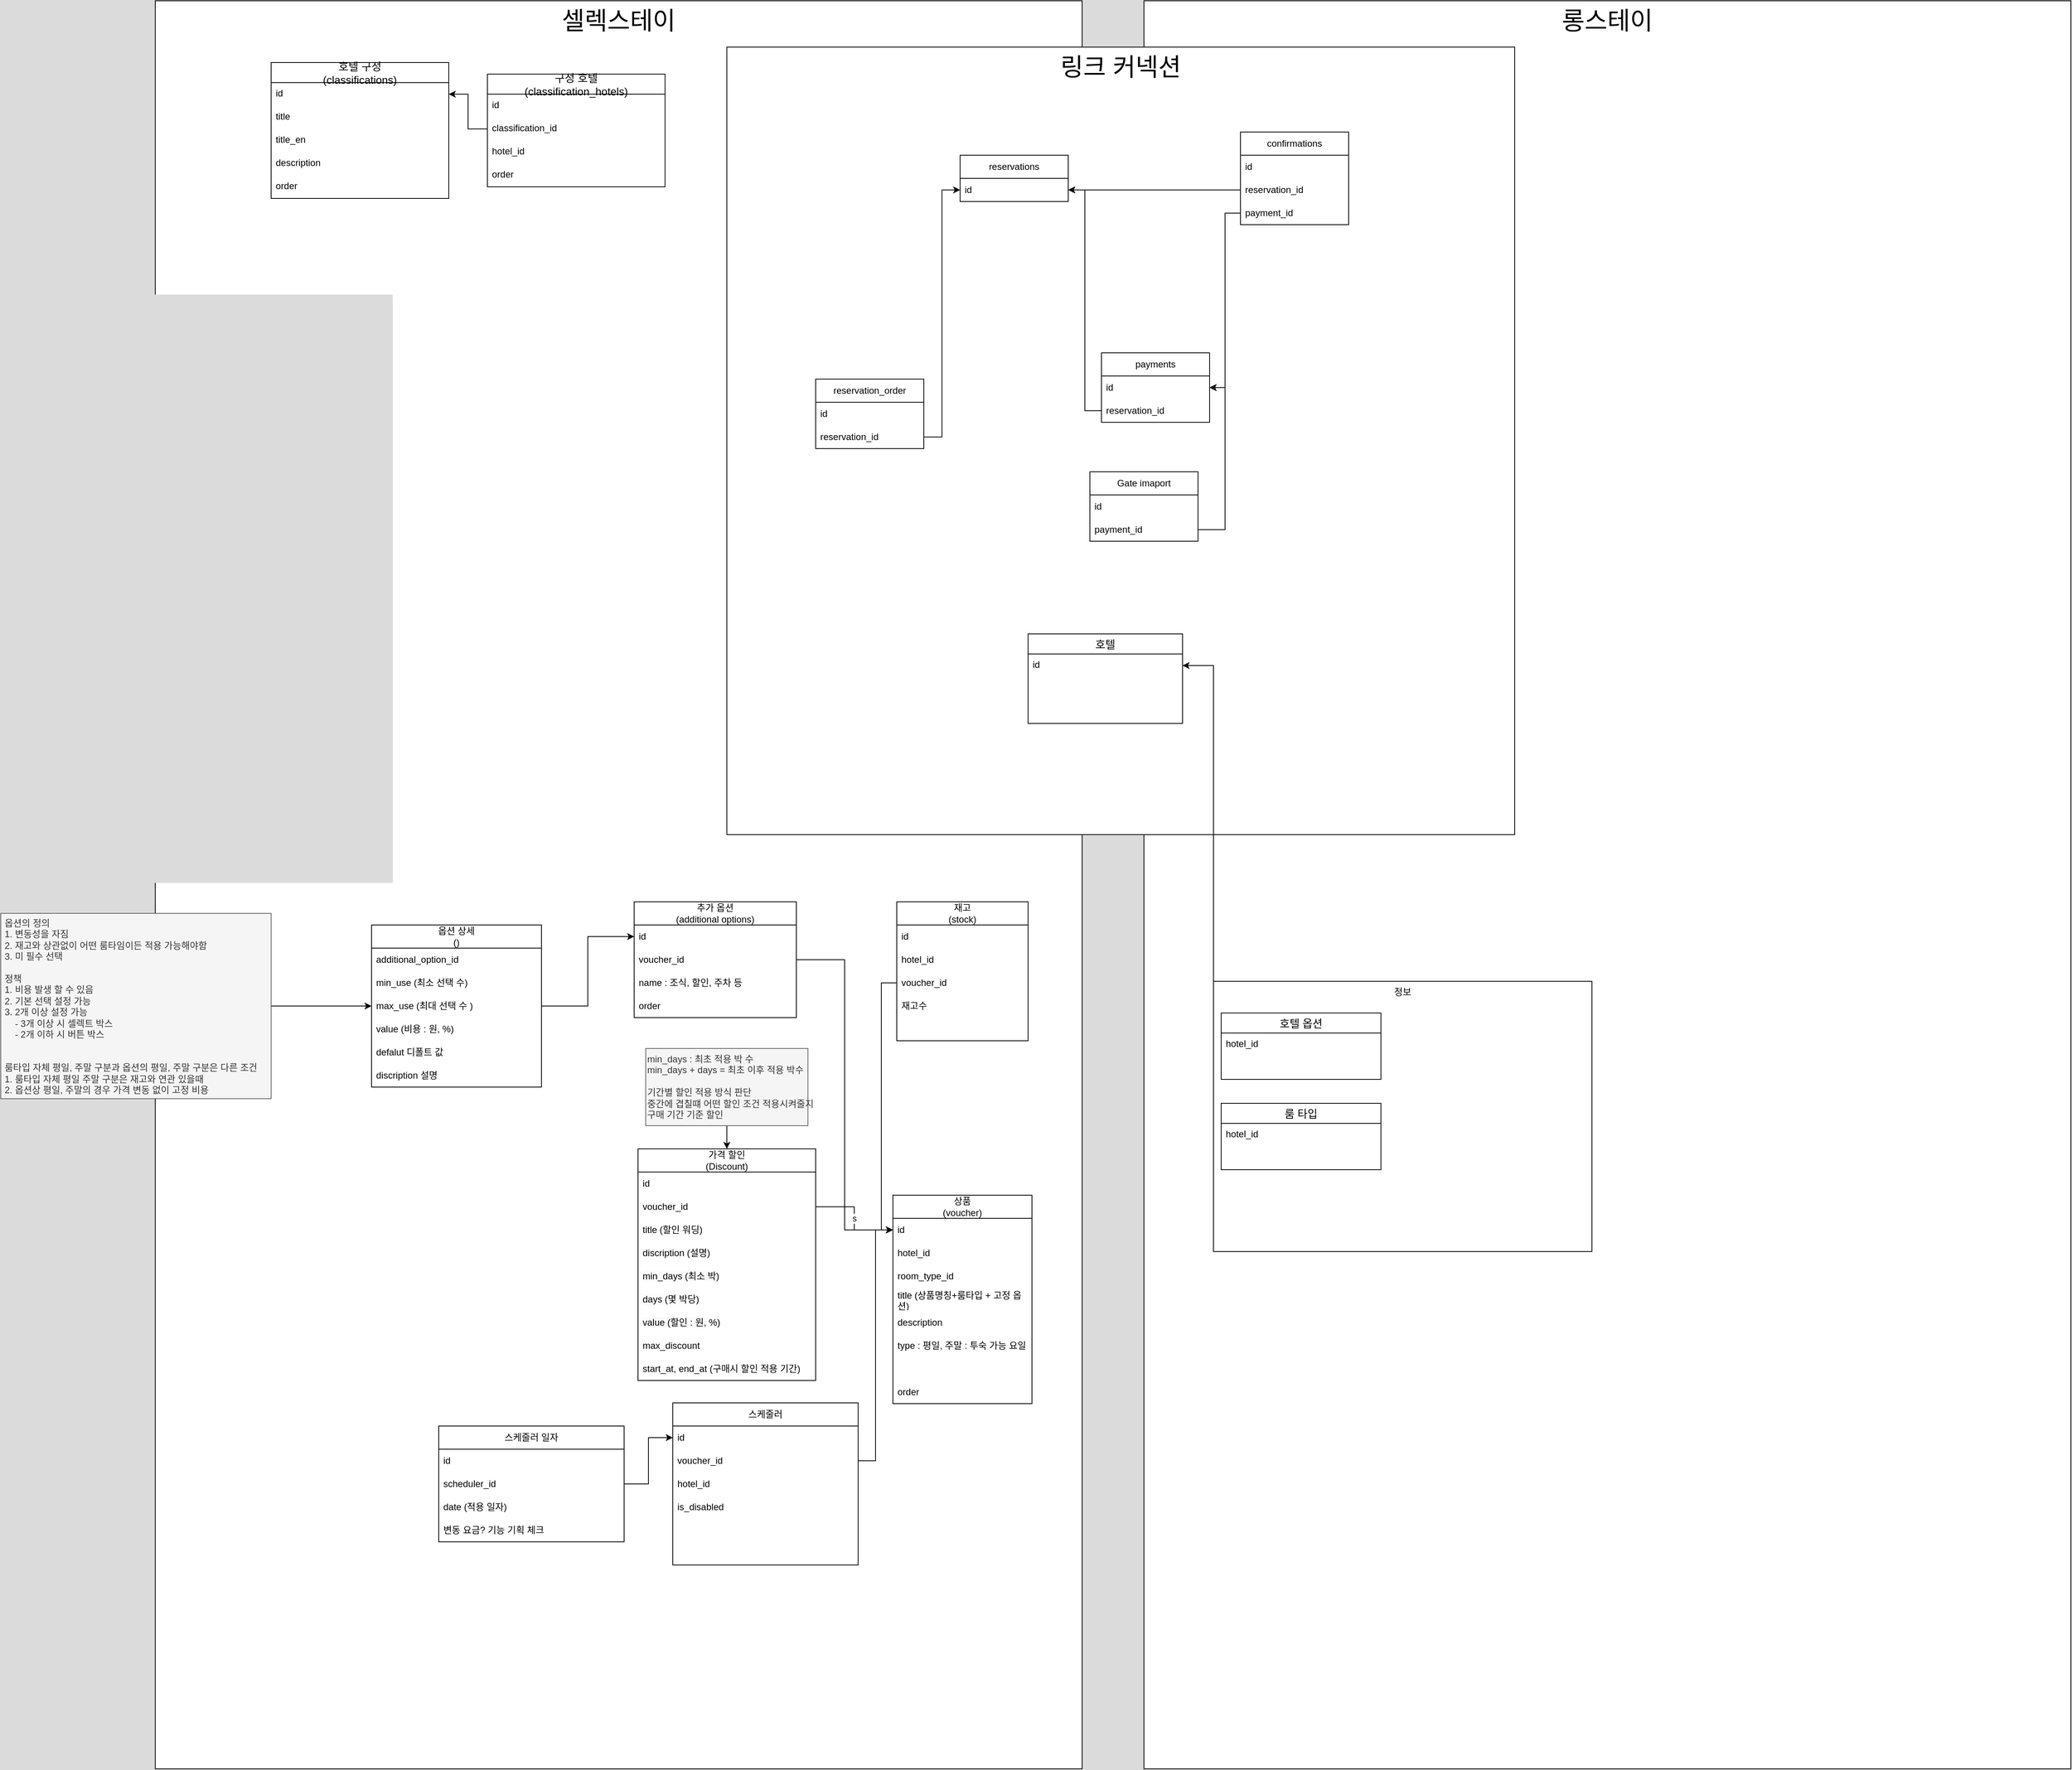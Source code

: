 <mxfile version="21.6.8" type="github">
  <diagram name="페이지-1" id="y-S1PTLIUPCFTGaCikYn">
    <mxGraphModel dx="3464" dy="3916" grid="1" gridSize="10" guides="1" tooltips="1" connect="1" arrows="1" fold="1" page="1" pageScale="1" pageWidth="827" pageHeight="1169" background="#DBDBDB" math="0" shadow="0">
      <root>
        <mxCell id="0" />
        <mxCell id="1" parent="0" />
        <mxCell id="_AvtWLBcrE-bu84miZi--67" value="&lt;font style=&quot;font-size: 32px;&quot;&gt;롱스테이&lt;/font&gt;" style="rounded=0;whiteSpace=wrap;html=1;verticalAlign=top;align=center;movable=0;resizable=0;rotatable=0;deletable=0;editable=0;locked=1;connectable=0;" vertex="1" parent="1">
          <mxGeometry x="380" y="-1200" width="1200" height="2290" as="geometry" />
        </mxCell>
        <mxCell id="qrLeTjBu-Ae9pymuF5rT-1" value="셀렉스테이" style="rounded=0;whiteSpace=wrap;html=1;verticalAlign=top;fontSize=32;movable=0;resizable=0;rotatable=0;deletable=0;editable=0;locked=1;connectable=0;" parent="1" vertex="1">
          <mxGeometry x="-900" y="-1200" width="1200" height="2290" as="geometry" />
        </mxCell>
        <mxCell id="_AvtWLBcrE-bu84miZi--96" value="링크 커넥션" style="rounded=0;whiteSpace=wrap;html=1;align=center;verticalAlign=top;fontSize=32;movable=0;resizable=0;rotatable=0;deletable=0;editable=0;locked=1;connectable=0;" vertex="1" parent="1">
          <mxGeometry x="-160" y="-1140" width="1020" height="1020" as="geometry" />
        </mxCell>
        <mxCell id="qrLeTjBu-Ae9pymuF5rT-2" value="호텔" style="swimlane;fontStyle=0;childLayout=stackLayout;horizontal=1;startSize=26;horizontalStack=0;resizeParent=1;resizeParentMax=0;resizeLast=0;collapsible=1;marginBottom=0;align=center;fontSize=14;flipH=1;rounded=0;swimlaneFillColor=default;" parent="1" vertex="1">
          <mxGeometry x="230" y="-380" width="200" height="116" as="geometry" />
        </mxCell>
        <mxCell id="qrLeTjBu-Ae9pymuF5rT-3" value="id" style="text;strokeColor=none;fillColor=none;spacingLeft=4;spacingRight=4;overflow=hidden;rotatable=0;points=[[0,0.5],[1,0.5]];portConstraint=eastwest;fontSize=12;" parent="qrLeTjBu-Ae9pymuF5rT-2" vertex="1">
          <mxGeometry y="26" width="200" height="30" as="geometry" />
        </mxCell>
        <mxCell id="qrLeTjBu-Ae9pymuF5rT-4" style="text;strokeColor=none;fillColor=none;spacingLeft=4;spacingRight=4;overflow=hidden;rotatable=0;points=[[0,0.5],[1,0.5]];portConstraint=eastwest;fontSize=12;" parent="qrLeTjBu-Ae9pymuF5rT-2" vertex="1">
          <mxGeometry y="56" width="200" height="30" as="geometry" />
        </mxCell>
        <mxCell id="qrLeTjBu-Ae9pymuF5rT-5" style="text;strokeColor=none;fillColor=none;spacingLeft=4;spacingRight=4;overflow=hidden;rotatable=0;points=[[0,0.5],[1,0.5]];portConstraint=eastwest;fontSize=12;" parent="qrLeTjBu-Ae9pymuF5rT-2" vertex="1">
          <mxGeometry y="86" width="200" height="30" as="geometry" />
        </mxCell>
        <mxCell id="qrLeTjBu-Ae9pymuF5rT-15" value="호텔 구성&#xa;(classifications)" style="swimlane;fontStyle=0;childLayout=stackLayout;horizontal=1;startSize=26;horizontalStack=0;resizeParent=1;resizeParentMax=0;resizeLast=0;collapsible=1;marginBottom=0;align=center;fontSize=14;" parent="1" vertex="1">
          <mxGeometry x="-750" y="-1120" width="230" height="176" as="geometry">
            <mxRectangle x="-110" y="350" width="200" height="30" as="alternateBounds" />
          </mxGeometry>
        </mxCell>
        <mxCell id="qrLeTjBu-Ae9pymuF5rT-16" value="id" style="text;strokeColor=none;fillColor=none;spacingLeft=4;spacingRight=4;overflow=hidden;rotatable=0;points=[[0,0.5],[1,0.5]];portConstraint=eastwest;fontSize=12;" parent="qrLeTjBu-Ae9pymuF5rT-15" vertex="1">
          <mxGeometry y="26" width="230" height="30" as="geometry" />
        </mxCell>
        <mxCell id="qrLeTjBu-Ae9pymuF5rT-17" value="title" style="text;strokeColor=none;fillColor=none;spacingLeft=4;spacingRight=4;overflow=hidden;rotatable=0;points=[[0,0.5],[1,0.5]];portConstraint=eastwest;fontSize=12;" parent="qrLeTjBu-Ae9pymuF5rT-15" vertex="1">
          <mxGeometry y="56" width="230" height="30" as="geometry" />
        </mxCell>
        <mxCell id="qrLeTjBu-Ae9pymuF5rT-18" value="title_en" style="text;strokeColor=none;fillColor=none;spacingLeft=4;spacingRight=4;overflow=hidden;rotatable=0;points=[[0,0.5],[1,0.5]];portConstraint=eastwest;fontSize=12;" parent="qrLeTjBu-Ae9pymuF5rT-15" vertex="1">
          <mxGeometry y="86" width="230" height="30" as="geometry" />
        </mxCell>
        <mxCell id="qrLeTjBu-Ae9pymuF5rT-19" value="description" style="text;strokeColor=none;fillColor=none;spacingLeft=4;spacingRight=4;overflow=hidden;rotatable=0;points=[[0,0.5],[1,0.5]];portConstraint=eastwest;fontSize=12;" parent="qrLeTjBu-Ae9pymuF5rT-15" vertex="1">
          <mxGeometry y="116" width="230" height="30" as="geometry" />
        </mxCell>
        <mxCell id="qrLeTjBu-Ae9pymuF5rT-20" value="order" style="text;strokeColor=none;fillColor=none;spacingLeft=4;spacingRight=4;overflow=hidden;rotatable=0;points=[[0,0.5],[1,0.5]];portConstraint=eastwest;fontSize=12;" parent="qrLeTjBu-Ae9pymuF5rT-15" vertex="1">
          <mxGeometry y="146" width="230" height="30" as="geometry" />
        </mxCell>
        <mxCell id="qrLeTjBu-Ae9pymuF5rT-21" value="구성 호텔&#xa;(classification_hotels)" style="swimlane;fontStyle=0;childLayout=stackLayout;horizontal=1;startSize=26;horizontalStack=0;resizeParent=1;resizeParentMax=0;resizeLast=0;collapsible=1;marginBottom=0;align=center;fontSize=14;" parent="1" vertex="1">
          <mxGeometry x="-470" y="-1105" width="230" height="146" as="geometry">
            <mxRectangle x="-110" y="350" width="200" height="30" as="alternateBounds" />
          </mxGeometry>
        </mxCell>
        <mxCell id="qrLeTjBu-Ae9pymuF5rT-22" value="id" style="text;strokeColor=none;fillColor=none;spacingLeft=4;spacingRight=4;overflow=hidden;rotatable=0;points=[[0,0.5],[1,0.5]];portConstraint=eastwest;fontSize=12;" parent="qrLeTjBu-Ae9pymuF5rT-21" vertex="1">
          <mxGeometry y="26" width="230" height="30" as="geometry" />
        </mxCell>
        <mxCell id="qrLeTjBu-Ae9pymuF5rT-23" value="classification_id" style="text;strokeColor=none;fillColor=none;spacingLeft=4;spacingRight=4;overflow=hidden;rotatable=0;points=[[0,0.5],[1,0.5]];portConstraint=eastwest;fontSize=12;" parent="qrLeTjBu-Ae9pymuF5rT-21" vertex="1">
          <mxGeometry y="56" width="230" height="30" as="geometry" />
        </mxCell>
        <mxCell id="qrLeTjBu-Ae9pymuF5rT-24" value="hotel_id" style="text;strokeColor=none;fillColor=none;spacingLeft=4;spacingRight=4;overflow=hidden;rotatable=0;points=[[0,0.5],[1,0.5]];portConstraint=eastwest;fontSize=12;" parent="qrLeTjBu-Ae9pymuF5rT-21" vertex="1">
          <mxGeometry y="86" width="230" height="30" as="geometry" />
        </mxCell>
        <mxCell id="qrLeTjBu-Ae9pymuF5rT-25" value="order" style="text;strokeColor=none;fillColor=none;spacingLeft=4;spacingRight=4;overflow=hidden;rotatable=0;points=[[0,0.5],[1,0.5]];portConstraint=eastwest;fontSize=12;" parent="qrLeTjBu-Ae9pymuF5rT-21" vertex="1">
          <mxGeometry y="116" width="230" height="30" as="geometry" />
        </mxCell>
        <mxCell id="qrLeTjBu-Ae9pymuF5rT-26" style="edgeStyle=orthogonalEdgeStyle;rounded=0;orthogonalLoop=1;jettySize=auto;html=1;entryX=1;entryY=0.5;entryDx=0;entryDy=0;exitX=0;exitY=0.5;exitDx=0;exitDy=0;" parent="1" source="qrLeTjBu-Ae9pymuF5rT-23" target="qrLeTjBu-Ae9pymuF5rT-16" edge="1">
          <mxGeometry relative="1" as="geometry" />
        </mxCell>
        <mxCell id="qrLeTjBu-Ae9pymuF5rT-28" value="" style="edgeStyle=orthogonalEdgeStyle;rounded=0;orthogonalLoop=1;jettySize=auto;html=1;exitX=0;exitY=0;exitDx=0;exitDy=0;" parent="1" source="qrLeTjBu-Ae9pymuF5rT-8" target="qrLeTjBu-Ae9pymuF5rT-3" edge="1">
          <mxGeometry relative="1" as="geometry" />
        </mxCell>
        <mxCell id="qrLeTjBu-Ae9pymuF5rT-29" value="추가 옵션&lt;br&gt;(additional options)" style="swimlane;fontStyle=0;childLayout=stackLayout;horizontal=1;startSize=30;horizontalStack=0;resizeParent=1;resizeParentMax=0;resizeLast=0;collapsible=1;marginBottom=0;whiteSpace=wrap;html=1;" parent="1" vertex="1">
          <mxGeometry x="-280" y="-33" width="210" height="150" as="geometry" />
        </mxCell>
        <mxCell id="qrLeTjBu-Ae9pymuF5rT-30" value="id" style="text;strokeColor=none;fillColor=none;align=left;verticalAlign=middle;spacingLeft=4;spacingRight=4;overflow=hidden;points=[[0,0.5],[1,0.5]];portConstraint=eastwest;rotatable=0;whiteSpace=wrap;html=1;" parent="qrLeTjBu-Ae9pymuF5rT-29" vertex="1">
          <mxGeometry y="30" width="210" height="30" as="geometry" />
        </mxCell>
        <mxCell id="qrLeTjBu-Ae9pymuF5rT-31" value="voucher_id" style="text;strokeColor=none;fillColor=none;align=left;verticalAlign=middle;spacingLeft=4;spacingRight=4;overflow=hidden;points=[[0,0.5],[1,0.5]];portConstraint=eastwest;rotatable=0;whiteSpace=wrap;html=1;" parent="qrLeTjBu-Ae9pymuF5rT-29" vertex="1">
          <mxGeometry y="60" width="210" height="30" as="geometry" />
        </mxCell>
        <mxCell id="qrLeTjBu-Ae9pymuF5rT-32" value="name : 조식, 할인, 주차 등" style="text;strokeColor=none;fillColor=none;align=left;verticalAlign=middle;spacingLeft=4;spacingRight=4;overflow=hidden;points=[[0,0.5],[1,0.5]];portConstraint=eastwest;rotatable=0;whiteSpace=wrap;html=1;" parent="qrLeTjBu-Ae9pymuF5rT-29" vertex="1">
          <mxGeometry y="90" width="210" height="30" as="geometry" />
        </mxCell>
        <mxCell id="qrLeTjBu-Ae9pymuF5rT-56" value="order" style="text;strokeColor=none;fillColor=none;align=left;verticalAlign=middle;spacingLeft=4;spacingRight=4;overflow=hidden;points=[[0,0.5],[1,0.5]];portConstraint=eastwest;rotatable=0;whiteSpace=wrap;html=1;" parent="qrLeTjBu-Ae9pymuF5rT-29" vertex="1">
          <mxGeometry y="120" width="210" height="30" as="geometry" />
        </mxCell>
        <mxCell id="qrLeTjBu-Ae9pymuF5rT-33" value="상품&lt;br&gt;(voucher)" style="swimlane;fontStyle=0;childLayout=stackLayout;horizontal=1;startSize=30;horizontalStack=0;resizeParent=1;resizeParentMax=0;resizeLast=0;collapsible=1;marginBottom=0;whiteSpace=wrap;html=1;" parent="1" vertex="1">
          <mxGeometry x="55" y="347" width="180" height="270" as="geometry" />
        </mxCell>
        <mxCell id="qrLeTjBu-Ae9pymuF5rT-34" value="id" style="text;strokeColor=none;fillColor=none;align=left;verticalAlign=middle;spacingLeft=4;spacingRight=4;overflow=hidden;points=[[0,0.5],[1,0.5]];portConstraint=eastwest;rotatable=0;whiteSpace=wrap;html=1;" parent="qrLeTjBu-Ae9pymuF5rT-33" vertex="1">
          <mxGeometry y="30" width="180" height="30" as="geometry" />
        </mxCell>
        <mxCell id="qrLeTjBu-Ae9pymuF5rT-35" value="hotel_id" style="text;strokeColor=none;fillColor=none;align=left;verticalAlign=middle;spacingLeft=4;spacingRight=4;overflow=hidden;points=[[0,0.5],[1,0.5]];portConstraint=eastwest;rotatable=0;whiteSpace=wrap;html=1;" parent="qrLeTjBu-Ae9pymuF5rT-33" vertex="1">
          <mxGeometry y="60" width="180" height="30" as="geometry" />
        </mxCell>
        <mxCell id="_AvtWLBcrE-bu84miZi--43" value="room_type_id" style="text;strokeColor=none;fillColor=none;align=left;verticalAlign=middle;spacingLeft=4;spacingRight=4;overflow=hidden;points=[[0,0.5],[1,0.5]];portConstraint=eastwest;rotatable=0;whiteSpace=wrap;html=1;" vertex="1" parent="qrLeTjBu-Ae9pymuF5rT-33">
          <mxGeometry y="90" width="180" height="30" as="geometry" />
        </mxCell>
        <mxCell id="_AvtWLBcrE-bu84miZi--42" value="title (상품명칭+룸타입 + 고정 옵션)" style="text;strokeColor=none;fillColor=none;align=left;verticalAlign=middle;spacingLeft=4;spacingRight=4;overflow=hidden;points=[[0,0.5],[1,0.5]];portConstraint=eastwest;rotatable=0;whiteSpace=wrap;html=1;" vertex="1" parent="qrLeTjBu-Ae9pymuF5rT-33">
          <mxGeometry y="120" width="180" height="30" as="geometry" />
        </mxCell>
        <mxCell id="_AvtWLBcrE-bu84miZi--49" value="description" style="text;strokeColor=none;fillColor=none;align=left;verticalAlign=middle;spacingLeft=4;spacingRight=4;overflow=hidden;points=[[0,0.5],[1,0.5]];portConstraint=eastwest;rotatable=0;whiteSpace=wrap;html=1;" vertex="1" parent="qrLeTjBu-Ae9pymuF5rT-33">
          <mxGeometry y="150" width="180" height="30" as="geometry" />
        </mxCell>
        <mxCell id="_AvtWLBcrE-bu84miZi--51" value="type : 평일, 주말 : 투숙 가능 요일" style="text;strokeColor=none;fillColor=none;align=left;verticalAlign=middle;spacingLeft=4;spacingRight=4;overflow=hidden;points=[[0,0.5],[1,0.5]];portConstraint=eastwest;rotatable=0;whiteSpace=wrap;html=1;" vertex="1" parent="qrLeTjBu-Ae9pymuF5rT-33">
          <mxGeometry y="180" width="180" height="30" as="geometry" />
        </mxCell>
        <mxCell id="_AvtWLBcrE-bu84miZi--50" style="text;strokeColor=none;fillColor=none;align=left;verticalAlign=middle;spacingLeft=4;spacingRight=4;overflow=hidden;points=[[0,0.5],[1,0.5]];portConstraint=eastwest;rotatable=0;whiteSpace=wrap;html=1;" vertex="1" parent="qrLeTjBu-Ae9pymuF5rT-33">
          <mxGeometry y="210" width="180" height="30" as="geometry" />
        </mxCell>
        <mxCell id="qrLeTjBu-Ae9pymuF5rT-55" value="order" style="text;strokeColor=none;fillColor=none;align=left;verticalAlign=middle;spacingLeft=4;spacingRight=4;overflow=hidden;points=[[0,0.5],[1,0.5]];portConstraint=eastwest;rotatable=0;whiteSpace=wrap;html=1;" parent="qrLeTjBu-Ae9pymuF5rT-33" vertex="1">
          <mxGeometry y="240" width="180" height="30" as="geometry" />
        </mxCell>
        <mxCell id="qrLeTjBu-Ae9pymuF5rT-38" style="edgeStyle=orthogonalEdgeStyle;rounded=0;orthogonalLoop=1;jettySize=auto;html=1;entryX=0;entryY=0.5;entryDx=0;entryDy=0;" parent="1" source="qrLeTjBu-Ae9pymuF5rT-39" target="qrLeTjBu-Ae9pymuF5rT-30" edge="1">
          <mxGeometry relative="1" as="geometry" />
        </mxCell>
        <mxCell id="qrLeTjBu-Ae9pymuF5rT-39" value="옵션 상세&lt;br&gt;()" style="swimlane;fontStyle=0;childLayout=stackLayout;horizontal=1;startSize=30;horizontalStack=0;resizeParent=1;resizeParentMax=0;resizeLast=0;collapsible=1;marginBottom=0;whiteSpace=wrap;html=1;" parent="1" vertex="1">
          <mxGeometry x="-620" y="-3" width="220" height="210" as="geometry" />
        </mxCell>
        <mxCell id="qrLeTjBu-Ae9pymuF5rT-40" value="additional_option_id" style="text;strokeColor=none;fillColor=none;align=left;verticalAlign=middle;spacingLeft=4;spacingRight=4;overflow=hidden;points=[[0,0.5],[1,0.5]];portConstraint=eastwest;rotatable=0;whiteSpace=wrap;html=1;" parent="qrLeTjBu-Ae9pymuF5rT-39" vertex="1">
          <mxGeometry y="30" width="220" height="30" as="geometry" />
        </mxCell>
        <mxCell id="qrLeTjBu-Ae9pymuF5rT-41" value="min_use (최소 선택 수)" style="text;strokeColor=none;fillColor=none;align=left;verticalAlign=middle;spacingLeft=4;spacingRight=4;overflow=hidden;points=[[0,0.5],[1,0.5]];portConstraint=eastwest;rotatable=0;whiteSpace=wrap;html=1;" parent="qrLeTjBu-Ae9pymuF5rT-39" vertex="1">
          <mxGeometry y="60" width="220" height="30" as="geometry" />
        </mxCell>
        <mxCell id="qrLeTjBu-Ae9pymuF5rT-42" value="max_use (최대 선택 수 )" style="text;strokeColor=none;fillColor=none;align=left;verticalAlign=middle;spacingLeft=4;spacingRight=4;overflow=hidden;points=[[0,0.5],[1,0.5]];portConstraint=eastwest;rotatable=0;whiteSpace=wrap;html=1;" parent="qrLeTjBu-Ae9pymuF5rT-39" vertex="1">
          <mxGeometry y="90" width="220" height="30" as="geometry" />
        </mxCell>
        <mxCell id="qrLeTjBu-Ae9pymuF5rT-43" value="value (비용 : 원, %)" style="text;strokeColor=none;fillColor=none;align=left;verticalAlign=middle;spacingLeft=4;spacingRight=4;overflow=hidden;points=[[0,0.5],[1,0.5]];portConstraint=eastwest;rotatable=0;whiteSpace=wrap;html=1;" parent="qrLeTjBu-Ae9pymuF5rT-39" vertex="1">
          <mxGeometry y="120" width="220" height="30" as="geometry" />
        </mxCell>
        <mxCell id="3JElpp8tTer-i9fu_fp9-2" value="defalut 디폴트 값" style="text;strokeColor=none;fillColor=none;align=left;verticalAlign=middle;spacingLeft=4;spacingRight=4;overflow=hidden;points=[[0,0.5],[1,0.5]];portConstraint=eastwest;rotatable=0;whiteSpace=wrap;html=1;" parent="qrLeTjBu-Ae9pymuF5rT-39" vertex="1">
          <mxGeometry y="150" width="220" height="30" as="geometry" />
        </mxCell>
        <mxCell id="_AvtWLBcrE-bu84miZi--1" value="discription 설명" style="text;strokeColor=none;fillColor=none;align=left;verticalAlign=middle;spacingLeft=4;spacingRight=4;overflow=hidden;points=[[0,0.5],[1,0.5]];portConstraint=eastwest;rotatable=0;whiteSpace=wrap;html=1;" vertex="1" parent="qrLeTjBu-Ae9pymuF5rT-39">
          <mxGeometry y="180" width="220" height="30" as="geometry" />
        </mxCell>
        <mxCell id="qrLeTjBu-Ae9pymuF5rT-47" value="재고&lt;br&gt;(stock)" style="swimlane;fontStyle=0;childLayout=stackLayout;horizontal=1;startSize=30;horizontalStack=0;resizeParent=1;resizeParentMax=0;resizeLast=0;collapsible=1;marginBottom=0;whiteSpace=wrap;html=1;" parent="1" vertex="1">
          <mxGeometry x="60" y="-33" width="170" height="180" as="geometry" />
        </mxCell>
        <mxCell id="qrLeTjBu-Ae9pymuF5rT-48" value="id" style="text;strokeColor=none;fillColor=none;align=left;verticalAlign=middle;spacingLeft=4;spacingRight=4;overflow=hidden;points=[[0,0.5],[1,0.5]];portConstraint=eastwest;rotatable=0;whiteSpace=wrap;html=1;" parent="qrLeTjBu-Ae9pymuF5rT-47" vertex="1">
          <mxGeometry y="30" width="170" height="30" as="geometry" />
        </mxCell>
        <mxCell id="qrLeTjBu-Ae9pymuF5rT-49" value="hotel_id" style="text;strokeColor=none;fillColor=none;align=left;verticalAlign=middle;spacingLeft=4;spacingRight=4;overflow=hidden;points=[[0,0.5],[1,0.5]];portConstraint=eastwest;rotatable=0;whiteSpace=wrap;html=1;" parent="qrLeTjBu-Ae9pymuF5rT-47" vertex="1">
          <mxGeometry y="60" width="170" height="30" as="geometry" />
        </mxCell>
        <mxCell id="qrLeTjBu-Ae9pymuF5rT-50" value="voucher_id" style="text;strokeColor=none;fillColor=none;align=left;verticalAlign=middle;spacingLeft=4;spacingRight=4;overflow=hidden;points=[[0,0.5],[1,0.5]];portConstraint=eastwest;rotatable=0;whiteSpace=wrap;html=1;" parent="qrLeTjBu-Ae9pymuF5rT-47" vertex="1">
          <mxGeometry y="90" width="170" height="30" as="geometry" />
        </mxCell>
        <mxCell id="qrLeTjBu-Ae9pymuF5rT-51" value="재고수" style="text;strokeColor=none;fillColor=none;align=left;verticalAlign=middle;spacingLeft=4;spacingRight=4;overflow=hidden;points=[[0,0.5],[1,0.5]];portConstraint=eastwest;rotatable=0;whiteSpace=wrap;html=1;" parent="qrLeTjBu-Ae9pymuF5rT-47" vertex="1">
          <mxGeometry y="120" width="170" height="30" as="geometry" />
        </mxCell>
        <mxCell id="qrLeTjBu-Ae9pymuF5rT-52" style="text;strokeColor=none;fillColor=none;align=left;verticalAlign=middle;spacingLeft=4;spacingRight=4;overflow=hidden;points=[[0,0.5],[1,0.5]];portConstraint=eastwest;rotatable=0;whiteSpace=wrap;html=1;" parent="qrLeTjBu-Ae9pymuF5rT-47" vertex="1">
          <mxGeometry y="150" width="170" height="30" as="geometry" />
        </mxCell>
        <mxCell id="qrLeTjBu-Ae9pymuF5rT-8" value="정보" style="rounded=0;whiteSpace=wrap;html=1;container=0;align=center;verticalAlign=top;" parent="1" vertex="1">
          <mxGeometry x="470" y="70" width="490" height="350" as="geometry" />
        </mxCell>
        <mxCell id="qrLeTjBu-Ae9pymuF5rT-58" value="" style="group" parent="1" vertex="1" connectable="0">
          <mxGeometry x="479.999" y="111" width="206.832" height="86" as="geometry" />
        </mxCell>
        <mxCell id="qrLeTjBu-Ae9pymuF5rT-12" value="hotel_id" style="text;strokeColor=none;fillColor=none;spacingLeft=4;spacingRight=4;overflow=hidden;rotatable=0;points=[[0,0.5],[1,0.5]];portConstraint=eastwest;fontSize=12;" parent="qrLeTjBu-Ae9pymuF5rT-58" vertex="1">
          <mxGeometry y="26" width="206.832" height="30" as="geometry" />
        </mxCell>
        <mxCell id="qrLeTjBu-Ae9pymuF5rT-14" value="호텔 옵션" style="swimlane;fontStyle=0;childLayout=stackLayout;horizontal=1;startSize=26;horizontalStack=0;resizeParent=1;resizeParentMax=0;resizeLast=0;collapsible=1;marginBottom=0;align=center;fontSize=14;flipH=1;container=1;" parent="qrLeTjBu-Ae9pymuF5rT-58" vertex="1">
          <mxGeometry width="206.832" height="86" as="geometry" />
        </mxCell>
        <mxCell id="qrLeTjBu-Ae9pymuF5rT-59" value="" style="group" parent="1" vertex="1" connectable="0">
          <mxGeometry x="479.999" y="228" width="206.832" height="86" as="geometry" />
        </mxCell>
        <mxCell id="qrLeTjBu-Ae9pymuF5rT-9" value="룸 타입" style="swimlane;fontStyle=0;childLayout=stackLayout;horizontal=1;startSize=26;horizontalStack=0;resizeParent=1;resizeParentMax=0;resizeLast=0;collapsible=1;marginBottom=0;align=center;fontSize=14;flipH=1;container=0;" parent="qrLeTjBu-Ae9pymuF5rT-59" vertex="1">
          <mxGeometry width="206.832" height="86" as="geometry" />
        </mxCell>
        <mxCell id="qrLeTjBu-Ae9pymuF5rT-10" value="hotel_id" style="text;strokeColor=none;fillColor=none;spacingLeft=4;spacingRight=4;overflow=hidden;rotatable=0;points=[[0,0.5],[1,0.5]];portConstraint=eastwest;fontSize=12;" parent="qrLeTjBu-Ae9pymuF5rT-59" vertex="1">
          <mxGeometry y="26" width="206.832" height="30" as="geometry" />
        </mxCell>
        <mxCell id="qrLeTjBu-Ae9pymuF5rT-11" style="text;strokeColor=none;fillColor=none;spacingLeft=4;spacingRight=4;overflow=hidden;rotatable=0;points=[[0,0.5],[1,0.5]];portConstraint=eastwest;fontSize=12;" parent="qrLeTjBu-Ae9pymuF5rT-59" vertex="1">
          <mxGeometry y="56" width="206.832" height="30" as="geometry" />
        </mxCell>
        <mxCell id="_AvtWLBcrE-bu84miZi--5" value="가격 할인&lt;br&gt;(Discount)" style="swimlane;fontStyle=0;childLayout=stackLayout;horizontal=1;startSize=30;horizontalStack=0;resizeParent=1;resizeParentMax=0;resizeLast=0;collapsible=1;marginBottom=0;whiteSpace=wrap;html=1;" vertex="1" parent="1">
          <mxGeometry x="-275" y="287" width="230" height="300" as="geometry" />
        </mxCell>
        <mxCell id="_AvtWLBcrE-bu84miZi--6" value="id" style="text;strokeColor=none;fillColor=none;align=left;verticalAlign=middle;spacingLeft=4;spacingRight=4;overflow=hidden;points=[[0,0.5],[1,0.5]];portConstraint=eastwest;rotatable=0;whiteSpace=wrap;html=1;" vertex="1" parent="_AvtWLBcrE-bu84miZi--5">
          <mxGeometry y="30" width="230" height="30" as="geometry" />
        </mxCell>
        <mxCell id="_AvtWLBcrE-bu84miZi--7" value="voucher_id" style="text;strokeColor=none;fillColor=none;align=left;verticalAlign=middle;spacingLeft=4;spacingRight=4;overflow=hidden;points=[[0,0.5],[1,0.5]];portConstraint=eastwest;rotatable=0;whiteSpace=wrap;html=1;" vertex="1" parent="_AvtWLBcrE-bu84miZi--5">
          <mxGeometry y="60" width="230" height="30" as="geometry" />
        </mxCell>
        <mxCell id="_AvtWLBcrE-bu84miZi--47" value="title (할인 워딩)" style="text;strokeColor=none;fillColor=none;align=left;verticalAlign=middle;spacingLeft=4;spacingRight=4;overflow=hidden;points=[[0,0.5],[1,0.5]];portConstraint=eastwest;rotatable=0;whiteSpace=wrap;html=1;" vertex="1" parent="_AvtWLBcrE-bu84miZi--5">
          <mxGeometry y="90" width="230" height="30" as="geometry" />
        </mxCell>
        <mxCell id="_AvtWLBcrE-bu84miZi--48" value="discription (설명)&amp;nbsp;" style="text;strokeColor=none;fillColor=none;align=left;verticalAlign=middle;spacingLeft=4;spacingRight=4;overflow=hidden;points=[[0,0.5],[1,0.5]];portConstraint=eastwest;rotatable=0;whiteSpace=wrap;html=1;" vertex="1" parent="_AvtWLBcrE-bu84miZi--5">
          <mxGeometry y="120" width="230" height="30" as="geometry" />
        </mxCell>
        <mxCell id="_AvtWLBcrE-bu84miZi--17" value="&lt;meta charset=&quot;utf-8&quot;&gt;&lt;span style=&quot;color: rgb(0, 0, 0); font-family: Helvetica; font-size: 12px; font-style: normal; font-variant-ligatures: normal; font-variant-caps: normal; font-weight: 400; letter-spacing: normal; orphans: 2; text-align: left; text-indent: 0px; text-transform: none; widows: 2; word-spacing: 0px; -webkit-text-stroke-width: 0px; background-color: rgb(251, 251, 251); text-decoration-thickness: initial; text-decoration-style: initial; text-decoration-color: initial; float: none; display: inline !important;&quot;&gt;min_days (최소 박)&lt;/span&gt;" style="text;strokeColor=none;fillColor=none;align=left;verticalAlign=middle;spacingLeft=4;spacingRight=4;overflow=hidden;points=[[0,0.5],[1,0.5]];portConstraint=eastwest;rotatable=0;whiteSpace=wrap;html=1;" vertex="1" parent="_AvtWLBcrE-bu84miZi--5">
          <mxGeometry y="150" width="230" height="30" as="geometry" />
        </mxCell>
        <mxCell id="_AvtWLBcrE-bu84miZi--21" value="&lt;meta charset=&quot;utf-8&quot;&gt;&lt;span style=&quot;color: rgb(0, 0, 0); font-family: Helvetica; font-size: 12px; font-style: normal; font-variant-ligatures: normal; font-variant-caps: normal; font-weight: 400; letter-spacing: normal; orphans: 2; text-align: left; text-indent: 0px; text-transform: none; widows: 2; word-spacing: 0px; -webkit-text-stroke-width: 0px; background-color: rgb(251, 251, 251); text-decoration-thickness: initial; text-decoration-style: initial; text-decoration-color: initial; float: none; display: inline !important;&quot;&gt;days (몇 박당)&lt;/span&gt;" style="text;strokeColor=none;fillColor=none;align=left;verticalAlign=middle;spacingLeft=4;spacingRight=4;overflow=hidden;points=[[0,0.5],[1,0.5]];portConstraint=eastwest;rotatable=0;whiteSpace=wrap;html=1;" vertex="1" parent="_AvtWLBcrE-bu84miZi--5">
          <mxGeometry y="180" width="230" height="30" as="geometry" />
        </mxCell>
        <mxCell id="_AvtWLBcrE-bu84miZi--22" value="&lt;span style=&quot;color: rgb(0, 0, 0); font-family: Helvetica; font-size: 12px; font-style: normal; font-variant-ligatures: normal; font-variant-caps: normal; font-weight: 400; letter-spacing: normal; orphans: 2; text-align: left; text-indent: 0px; text-transform: none; widows: 2; word-spacing: 0px; -webkit-text-stroke-width: 0px; background-color: rgb(251, 251, 251); text-decoration-thickness: initial; text-decoration-style: initial; text-decoration-color: initial; float: none; display: inline !important;&quot;&gt;value (할인 : 원, %)&lt;/span&gt;" style="text;strokeColor=none;fillColor=none;align=left;verticalAlign=middle;spacingLeft=4;spacingRight=4;overflow=hidden;points=[[0,0.5],[1,0.5]];portConstraint=eastwest;rotatable=0;whiteSpace=wrap;html=1;" vertex="1" parent="_AvtWLBcrE-bu84miZi--5">
          <mxGeometry y="210" width="230" height="30" as="geometry" />
        </mxCell>
        <mxCell id="_AvtWLBcrE-bu84miZi--20" value="max_discount" style="text;strokeColor=none;fillColor=none;align=left;verticalAlign=middle;spacingLeft=4;spacingRight=4;overflow=hidden;points=[[0,0.5],[1,0.5]];portConstraint=eastwest;rotatable=0;whiteSpace=wrap;html=1;" vertex="1" parent="_AvtWLBcrE-bu84miZi--5">
          <mxGeometry y="240" width="230" height="30" as="geometry" />
        </mxCell>
        <mxCell id="_AvtWLBcrE-bu84miZi--41" value="start_at, end_at (구매시 할인 적용 기간)" style="text;strokeColor=none;fillColor=none;align=left;verticalAlign=middle;spacingLeft=4;spacingRight=4;overflow=hidden;points=[[0,0.5],[1,0.5]];portConstraint=eastwest;rotatable=0;whiteSpace=wrap;html=1;" vertex="1" parent="_AvtWLBcrE-bu84miZi--5">
          <mxGeometry y="270" width="230" height="30" as="geometry" />
        </mxCell>
        <mxCell id="_AvtWLBcrE-bu84miZi--10" value="s" style="edgeStyle=orthogonalEdgeStyle;rounded=0;orthogonalLoop=1;jettySize=auto;html=1;entryX=0;entryY=0.5;entryDx=0;entryDy=0;" edge="1" parent="1" source="_AvtWLBcrE-bu84miZi--7" target="qrLeTjBu-Ae9pymuF5rT-34">
          <mxGeometry relative="1" as="geometry" />
        </mxCell>
        <mxCell id="_AvtWLBcrE-bu84miZi--46" style="edgeStyle=orthogonalEdgeStyle;rounded=0;orthogonalLoop=1;jettySize=auto;html=1;entryX=0.5;entryY=0;entryDx=0;entryDy=0;" edge="1" parent="1" source="_AvtWLBcrE-bu84miZi--23" target="_AvtWLBcrE-bu84miZi--5">
          <mxGeometry relative="1" as="geometry" />
        </mxCell>
        <mxCell id="_AvtWLBcrE-bu84miZi--23" value="min_days : 최초 적용 박 수&lt;br&gt;min_days + days = 최초 이후 적용 박수&lt;br&gt;&lt;br&gt;기간별 할인 적용 방식 판단&lt;br&gt;중간에 겹칠떄 어떤 할인 조건 적용시켜줄지&lt;br&gt;구매 기간 기준 할인" style="text;strokeColor=#666666;fillColor=#f5f5f5;html=1;fontSize=12;fontStyle=0;verticalAlign=top;align=left;fontColor=#333333;" vertex="1" parent="1">
          <mxGeometry x="-265" y="157" width="210" height="100" as="geometry" />
        </mxCell>
        <mxCell id="_AvtWLBcrE-bu84miZi--25" style="edgeStyle=orthogonalEdgeStyle;rounded=0;orthogonalLoop=1;jettySize=auto;html=1;" edge="1" parent="1" source="qrLeTjBu-Ae9pymuF5rT-31" target="qrLeTjBu-Ae9pymuF5rT-34">
          <mxGeometry relative="1" as="geometry" />
        </mxCell>
        <mxCell id="_AvtWLBcrE-bu84miZi--26" style="edgeStyle=orthogonalEdgeStyle;rounded=0;orthogonalLoop=1;jettySize=auto;html=1;entryX=0;entryY=0.5;entryDx=0;entryDy=0;" edge="1" parent="1" source="qrLeTjBu-Ae9pymuF5rT-50" target="qrLeTjBu-Ae9pymuF5rT-34">
          <mxGeometry relative="1" as="geometry" />
        </mxCell>
        <mxCell id="_AvtWLBcrE-bu84miZi--32" value="스케줄러" style="swimlane;fontStyle=0;childLayout=stackLayout;horizontal=1;startSize=30;horizontalStack=0;resizeParent=1;resizeParentMax=0;resizeLast=0;collapsible=1;marginBottom=0;whiteSpace=wrap;html=1;" vertex="1" parent="1">
          <mxGeometry x="-230" y="616" width="240" height="210" as="geometry" />
        </mxCell>
        <mxCell id="_AvtWLBcrE-bu84miZi--52" value="id" style="text;strokeColor=none;fillColor=none;align=left;verticalAlign=middle;spacingLeft=4;spacingRight=4;overflow=hidden;points=[[0,0.5],[1,0.5]];portConstraint=eastwest;rotatable=0;whiteSpace=wrap;html=1;" vertex="1" parent="_AvtWLBcrE-bu84miZi--32">
          <mxGeometry y="30" width="240" height="30" as="geometry" />
        </mxCell>
        <mxCell id="_AvtWLBcrE-bu84miZi--33" value="voucher_id" style="text;strokeColor=none;fillColor=none;align=left;verticalAlign=middle;spacingLeft=4;spacingRight=4;overflow=hidden;points=[[0,0.5],[1,0.5]];portConstraint=eastwest;rotatable=0;whiteSpace=wrap;html=1;" vertex="1" parent="_AvtWLBcrE-bu84miZi--32">
          <mxGeometry y="60" width="240" height="30" as="geometry" />
        </mxCell>
        <mxCell id="_AvtWLBcrE-bu84miZi--34" value="hotel_id" style="text;strokeColor=none;fillColor=none;align=left;verticalAlign=middle;spacingLeft=4;spacingRight=4;overflow=hidden;points=[[0,0.5],[1,0.5]];portConstraint=eastwest;rotatable=0;whiteSpace=wrap;html=1;" vertex="1" parent="_AvtWLBcrE-bu84miZi--32">
          <mxGeometry y="90" width="240" height="30" as="geometry" />
        </mxCell>
        <mxCell id="_AvtWLBcrE-bu84miZi--55" value="is_disabled" style="text;strokeColor=none;fillColor=none;align=left;verticalAlign=middle;spacingLeft=4;spacingRight=4;overflow=hidden;points=[[0,0.5],[1,0.5]];portConstraint=eastwest;rotatable=0;whiteSpace=wrap;html=1;" vertex="1" parent="_AvtWLBcrE-bu84miZi--32">
          <mxGeometry y="120" width="240" height="30" as="geometry" />
        </mxCell>
        <mxCell id="_AvtWLBcrE-bu84miZi--54" style="text;strokeColor=none;fillColor=none;align=left;verticalAlign=middle;spacingLeft=4;spacingRight=4;overflow=hidden;points=[[0,0.5],[1,0.5]];portConstraint=eastwest;rotatable=0;whiteSpace=wrap;html=1;" vertex="1" parent="_AvtWLBcrE-bu84miZi--32">
          <mxGeometry y="150" width="240" height="30" as="geometry" />
        </mxCell>
        <mxCell id="_AvtWLBcrE-bu84miZi--53" style="text;strokeColor=none;fillColor=none;align=left;verticalAlign=middle;spacingLeft=4;spacingRight=4;overflow=hidden;points=[[0,0.5],[1,0.5]];portConstraint=eastwest;rotatable=0;whiteSpace=wrap;html=1;" vertex="1" parent="_AvtWLBcrE-bu84miZi--32">
          <mxGeometry y="180" width="240" height="30" as="geometry" />
        </mxCell>
        <mxCell id="_AvtWLBcrE-bu84miZi--36" style="edgeStyle=orthogonalEdgeStyle;rounded=0;orthogonalLoop=1;jettySize=auto;html=1;" edge="1" parent="1" source="_AvtWLBcrE-bu84miZi--33" target="qrLeTjBu-Ae9pymuF5rT-34">
          <mxGeometry relative="1" as="geometry" />
        </mxCell>
        <mxCell id="_AvtWLBcrE-bu84miZi--40" style="edgeStyle=orthogonalEdgeStyle;rounded=0;orthogonalLoop=1;jettySize=auto;html=1;" edge="1" parent="1" source="_AvtWLBcrE-bu84miZi--39" target="qrLeTjBu-Ae9pymuF5rT-39">
          <mxGeometry relative="1" as="geometry" />
        </mxCell>
        <mxCell id="_AvtWLBcrE-bu84miZi--39" value="&lt;h1&gt;&lt;div style=&quot;border-color: var(--border-color); font-size: 12px;&quot;&gt;&lt;span style=&quot;font-weight: normal;&quot;&gt;옵션의 정의&lt;/span&gt;&lt;/div&gt;&lt;div style=&quot;border-color: var(--border-color); font-size: 12px;&quot;&gt;&lt;span style=&quot;font-weight: normal;&quot;&gt;1. 변동성을 자짐&lt;/span&gt;&lt;/div&gt;&lt;div style=&quot;border-color: var(--border-color); font-size: 12px;&quot;&gt;&lt;span style=&quot;border-color: var(--border-color); font-weight: normal;&quot;&gt;2. 재고와 상관없이 어떤 룸타임이든 적용 가능해야함&lt;/span&gt;&lt;/div&gt;&lt;div style=&quot;border-color: var(--border-color); font-size: 12px;&quot;&gt;&lt;span style=&quot;font-weight: normal;&quot;&gt;3. 미 필수 선택&lt;br style=&quot;border-color: var(--border-color);&quot;&gt;&lt;br style=&quot;border-color: var(--border-color);&quot;&gt;정책&lt;/span&gt;&lt;/div&gt;&lt;div style=&quot;border-color: var(--border-color); font-size: 12px;&quot;&gt;&lt;span style=&quot;font-weight: normal;&quot;&gt;1. 비용 발생 할 수 있음&lt;/span&gt;&lt;/div&gt;&lt;div style=&quot;border-color: var(--border-color); font-size: 12px;&quot;&gt;&lt;span style=&quot;font-weight: normal;&quot;&gt;2. 기본 선택 설정 가능&lt;/span&gt;&lt;/div&gt;&lt;div style=&quot;border-color: var(--border-color); font-size: 12px;&quot;&gt;&lt;span style=&quot;font-weight: normal;&quot;&gt;3. 2개 이상 설정 가능&amp;nbsp;&lt;/span&gt;&lt;/div&gt;&lt;div style=&quot;border-color: var(--border-color); font-size: 12px;&quot;&gt;&lt;span style=&quot;font-weight: normal;&quot;&gt;&amp;nbsp; &amp;nbsp; - 3개 이상 시 셀렉트 박스&lt;/span&gt;&lt;/div&gt;&lt;div style=&quot;border-color: var(--border-color); font-size: 12px;&quot;&gt;&lt;span style=&quot;font-weight: normal;&quot;&gt;&amp;nbsp; &amp;nbsp; - 2개 이하 시 버튼 박스&lt;/span&gt;&lt;/div&gt;&lt;div style=&quot;border-color: var(--border-color); font-size: 12px;&quot;&gt;&lt;span style=&quot;font-weight: normal;&quot;&gt;&lt;br style=&quot;border-color: var(--border-color);&quot;&gt;&lt;/span&gt;&lt;/div&gt;&lt;div style=&quot;border-color: var(--border-color); font-size: 12px;&quot;&gt;&lt;span style=&quot;font-weight: normal;&quot;&gt;&lt;br style=&quot;border-color: var(--border-color);&quot;&gt;&lt;/span&gt;&lt;/div&gt;&lt;div style=&quot;border-color: var(--border-color); font-size: 12px;&quot;&gt;&lt;span style=&quot;font-weight: normal;&quot;&gt;룸타입 자체 평일, 주말 구분과 옵션의 평일, 주말 구분은 다른 조건&amp;nbsp;&lt;/span&gt;&lt;/div&gt;&lt;div style=&quot;border-color: var(--border-color); font-size: 12px;&quot;&gt;&lt;span style=&quot;font-weight: normal;&quot;&gt;1. 룸타입 자체 평일 주말 구분은 재고와 연관 있을때&lt;/span&gt;&lt;/div&gt;&lt;div style=&quot;border-color: var(--border-color); font-size: 12px;&quot;&gt;&lt;span style=&quot;font-weight: normal;&quot;&gt;2. 옵션상 평일, 주말의 경우 가격 변동 없이 고정 비용&lt;/span&gt;&lt;/div&gt;&lt;div style=&quot;border-color: var(--border-color); font-size: 12px;&quot;&gt;&lt;br style=&quot;border-color: var(--border-color); font-size: 12px; color: rgb(51, 51, 51);&quot;&gt;&lt;/div&gt;&lt;/h1&gt;" style="text;html=1;strokeColor=#666666;fillColor=#f5f5f5;spacing=5;spacingTop=-20;whiteSpace=wrap;overflow=hidden;rounded=0;fontStyle=0;fontColor=#333333;" vertex="1" parent="1">
          <mxGeometry x="-1100" y="-18" width="350" height="240" as="geometry" />
        </mxCell>
        <mxCell id="_AvtWLBcrE-bu84miZi--56" value="스케줄러 일자" style="swimlane;fontStyle=0;childLayout=stackLayout;horizontal=1;startSize=30;horizontalStack=0;resizeParent=1;resizeParentMax=0;resizeLast=0;collapsible=1;marginBottom=0;whiteSpace=wrap;html=1;" vertex="1" parent="1">
          <mxGeometry x="-533" y="646" width="240" height="150" as="geometry" />
        </mxCell>
        <mxCell id="_AvtWLBcrE-bu84miZi--57" value="id" style="text;strokeColor=none;fillColor=none;align=left;verticalAlign=middle;spacingLeft=4;spacingRight=4;overflow=hidden;points=[[0,0.5],[1,0.5]];portConstraint=eastwest;rotatable=0;whiteSpace=wrap;html=1;" vertex="1" parent="_AvtWLBcrE-bu84miZi--56">
          <mxGeometry y="30" width="240" height="30" as="geometry" />
        </mxCell>
        <mxCell id="_AvtWLBcrE-bu84miZi--58" value="scheduler_id" style="text;strokeColor=none;fillColor=none;align=left;verticalAlign=middle;spacingLeft=4;spacingRight=4;overflow=hidden;points=[[0,0.5],[1,0.5]];portConstraint=eastwest;rotatable=0;whiteSpace=wrap;html=1;" vertex="1" parent="_AvtWLBcrE-bu84miZi--56">
          <mxGeometry y="60" width="240" height="30" as="geometry" />
        </mxCell>
        <mxCell id="_AvtWLBcrE-bu84miZi--61" value="date (적용 일자)" style="text;strokeColor=none;fillColor=none;align=left;verticalAlign=middle;spacingLeft=4;spacingRight=4;overflow=hidden;points=[[0,0.5],[1,0.5]];portConstraint=eastwest;rotatable=0;whiteSpace=wrap;html=1;" vertex="1" parent="_AvtWLBcrE-bu84miZi--56">
          <mxGeometry y="90" width="240" height="30" as="geometry" />
        </mxCell>
        <mxCell id="_AvtWLBcrE-bu84miZi--62" value="변동 요금? 기능 기획 체크" style="text;strokeColor=none;fillColor=none;align=left;verticalAlign=middle;spacingLeft=4;spacingRight=4;overflow=hidden;points=[[0,0.5],[1,0.5]];portConstraint=eastwest;rotatable=0;whiteSpace=wrap;html=1;" vertex="1" parent="_AvtWLBcrE-bu84miZi--56">
          <mxGeometry y="120" width="240" height="30" as="geometry" />
        </mxCell>
        <mxCell id="_AvtWLBcrE-bu84miZi--63" style="edgeStyle=orthogonalEdgeStyle;rounded=0;orthogonalLoop=1;jettySize=auto;html=1;" edge="1" parent="1" source="_AvtWLBcrE-bu84miZi--58" target="_AvtWLBcrE-bu84miZi--52">
          <mxGeometry relative="1" as="geometry" />
        </mxCell>
        <mxCell id="_AvtWLBcrE-bu84miZi--73" value="payments" style="swimlane;fontStyle=0;childLayout=stackLayout;horizontal=1;startSize=30;horizontalStack=0;resizeParent=1;resizeParentMax=0;resizeLast=0;collapsible=1;marginBottom=0;whiteSpace=wrap;html=1;" vertex="1" parent="1">
          <mxGeometry x="325" y="-744" width="140" height="90" as="geometry" />
        </mxCell>
        <mxCell id="_AvtWLBcrE-bu84miZi--75" value="id" style="text;strokeColor=none;fillColor=none;align=left;verticalAlign=middle;spacingLeft=4;spacingRight=4;overflow=hidden;points=[[0,0.5],[1,0.5]];portConstraint=eastwest;rotatable=0;whiteSpace=wrap;html=1;" vertex="1" parent="_AvtWLBcrE-bu84miZi--73">
          <mxGeometry y="30" width="140" height="30" as="geometry" />
        </mxCell>
        <mxCell id="_AvtWLBcrE-bu84miZi--86" value="reservation_id" style="text;strokeColor=none;fillColor=none;align=left;verticalAlign=middle;spacingLeft=4;spacingRight=4;overflow=hidden;points=[[0,0.5],[1,0.5]];portConstraint=eastwest;rotatable=0;whiteSpace=wrap;html=1;" vertex="1" parent="_AvtWLBcrE-bu84miZi--73">
          <mxGeometry y="60" width="140" height="30" as="geometry" />
        </mxCell>
        <mxCell id="_AvtWLBcrE-bu84miZi--77" value="confirmations" style="swimlane;fontStyle=0;childLayout=stackLayout;horizontal=1;startSize=30;horizontalStack=0;resizeParent=1;resizeParentMax=0;resizeLast=0;collapsible=1;marginBottom=0;whiteSpace=wrap;html=1;" vertex="1" parent="1">
          <mxGeometry x="505" y="-1030" width="140" height="120" as="geometry" />
        </mxCell>
        <mxCell id="_AvtWLBcrE-bu84miZi--78" value="id" style="text;strokeColor=none;fillColor=none;align=left;verticalAlign=middle;spacingLeft=4;spacingRight=4;overflow=hidden;points=[[0,0.5],[1,0.5]];portConstraint=eastwest;rotatable=0;whiteSpace=wrap;html=1;" vertex="1" parent="_AvtWLBcrE-bu84miZi--77">
          <mxGeometry y="30" width="140" height="30" as="geometry" />
        </mxCell>
        <mxCell id="_AvtWLBcrE-bu84miZi--88" value="reservation_id" style="text;strokeColor=none;fillColor=none;align=left;verticalAlign=middle;spacingLeft=4;spacingRight=4;overflow=hidden;points=[[0,0.5],[1,0.5]];portConstraint=eastwest;rotatable=0;whiteSpace=wrap;html=1;" vertex="1" parent="_AvtWLBcrE-bu84miZi--77">
          <mxGeometry y="60" width="140" height="30" as="geometry" />
        </mxCell>
        <mxCell id="_AvtWLBcrE-bu84miZi--93" value="payment_id" style="text;strokeColor=none;fillColor=none;align=left;verticalAlign=middle;spacingLeft=4;spacingRight=4;overflow=hidden;points=[[0,0.5],[1,0.5]];portConstraint=eastwest;rotatable=0;whiteSpace=wrap;html=1;" vertex="1" parent="_AvtWLBcrE-bu84miZi--77">
          <mxGeometry y="90" width="140" height="30" as="geometry" />
        </mxCell>
        <mxCell id="_AvtWLBcrE-bu84miZi--79" value="reservations" style="swimlane;fontStyle=0;childLayout=stackLayout;horizontal=1;startSize=30;horizontalStack=0;resizeParent=1;resizeParentMax=0;resizeLast=0;collapsible=1;marginBottom=0;whiteSpace=wrap;html=1;" vertex="1" parent="1">
          <mxGeometry x="142" y="-1000" width="140" height="60" as="geometry" />
        </mxCell>
        <mxCell id="_AvtWLBcrE-bu84miZi--80" value="id" style="text;strokeColor=none;fillColor=none;align=left;verticalAlign=middle;spacingLeft=4;spacingRight=4;overflow=hidden;points=[[0,0.5],[1,0.5]];portConstraint=eastwest;rotatable=0;whiteSpace=wrap;html=1;" vertex="1" parent="_AvtWLBcrE-bu84miZi--79">
          <mxGeometry y="30" width="140" height="30" as="geometry" />
        </mxCell>
        <mxCell id="_AvtWLBcrE-bu84miZi--81" value="Gate imaport" style="swimlane;fontStyle=0;childLayout=stackLayout;horizontal=1;startSize=30;horizontalStack=0;resizeParent=1;resizeParentMax=0;resizeLast=0;collapsible=1;marginBottom=0;whiteSpace=wrap;html=1;" vertex="1" parent="1">
          <mxGeometry x="310" y="-590" width="140" height="90" as="geometry" />
        </mxCell>
        <mxCell id="_AvtWLBcrE-bu84miZi--82" value="id" style="text;strokeColor=none;fillColor=none;align=left;verticalAlign=middle;spacingLeft=4;spacingRight=4;overflow=hidden;points=[[0,0.5],[1,0.5]];portConstraint=eastwest;rotatable=0;whiteSpace=wrap;html=1;" vertex="1" parent="_AvtWLBcrE-bu84miZi--81">
          <mxGeometry y="30" width="140" height="30" as="geometry" />
        </mxCell>
        <mxCell id="_AvtWLBcrE-bu84miZi--84" value="payment_id" style="text;strokeColor=none;fillColor=none;align=left;verticalAlign=middle;spacingLeft=4;spacingRight=4;overflow=hidden;points=[[0,0.5],[1,0.5]];portConstraint=eastwest;rotatable=0;whiteSpace=wrap;html=1;" vertex="1" parent="_AvtWLBcrE-bu84miZi--81">
          <mxGeometry y="60" width="140" height="30" as="geometry" />
        </mxCell>
        <mxCell id="_AvtWLBcrE-bu84miZi--85" style="edgeStyle=orthogonalEdgeStyle;rounded=0;orthogonalLoop=1;jettySize=auto;html=1;entryX=1;entryY=0.5;entryDx=0;entryDy=0;" edge="1" parent="1" source="_AvtWLBcrE-bu84miZi--84" target="_AvtWLBcrE-bu84miZi--75">
          <mxGeometry relative="1" as="geometry" />
        </mxCell>
        <mxCell id="_AvtWLBcrE-bu84miZi--87" style="edgeStyle=orthogonalEdgeStyle;rounded=0;orthogonalLoop=1;jettySize=auto;html=1;entryX=1;entryY=0.75;entryDx=0;entryDy=0;" edge="1" parent="1" source="_AvtWLBcrE-bu84miZi--86" target="_AvtWLBcrE-bu84miZi--79">
          <mxGeometry relative="1" as="geometry" />
        </mxCell>
        <mxCell id="_AvtWLBcrE-bu84miZi--89" value="reservation_order" style="swimlane;fontStyle=0;childLayout=stackLayout;horizontal=1;startSize=30;horizontalStack=0;resizeParent=1;resizeParentMax=0;resizeLast=0;collapsible=1;marginBottom=0;whiteSpace=wrap;html=1;" vertex="1" parent="1">
          <mxGeometry x="-45" y="-710" width="140" height="90" as="geometry" />
        </mxCell>
        <mxCell id="_AvtWLBcrE-bu84miZi--90" value="id" style="text;strokeColor=none;fillColor=none;align=left;verticalAlign=middle;spacingLeft=4;spacingRight=4;overflow=hidden;points=[[0,0.5],[1,0.5]];portConstraint=eastwest;rotatable=0;whiteSpace=wrap;html=1;" vertex="1" parent="_AvtWLBcrE-bu84miZi--89">
          <mxGeometry y="30" width="140" height="30" as="geometry" />
        </mxCell>
        <mxCell id="_AvtWLBcrE-bu84miZi--91" value="reservation_id" style="text;strokeColor=none;fillColor=none;align=left;verticalAlign=middle;spacingLeft=4;spacingRight=4;overflow=hidden;points=[[0,0.5],[1,0.5]];portConstraint=eastwest;rotatable=0;whiteSpace=wrap;html=1;" vertex="1" parent="_AvtWLBcrE-bu84miZi--89">
          <mxGeometry y="60" width="140" height="30" as="geometry" />
        </mxCell>
        <mxCell id="_AvtWLBcrE-bu84miZi--92" style="edgeStyle=orthogonalEdgeStyle;rounded=0;orthogonalLoop=1;jettySize=auto;html=1;entryX=0;entryY=0.5;entryDx=0;entryDy=0;" edge="1" parent="1" source="_AvtWLBcrE-bu84miZi--91" target="_AvtWLBcrE-bu84miZi--80">
          <mxGeometry relative="1" as="geometry" />
        </mxCell>
        <mxCell id="_AvtWLBcrE-bu84miZi--94" style="edgeStyle=orthogonalEdgeStyle;rounded=0;orthogonalLoop=1;jettySize=auto;html=1;" edge="1" parent="1" source="_AvtWLBcrE-bu84miZi--88" target="_AvtWLBcrE-bu84miZi--80">
          <mxGeometry relative="1" as="geometry" />
        </mxCell>
        <mxCell id="_AvtWLBcrE-bu84miZi--95" style="edgeStyle=orthogonalEdgeStyle;rounded=0;orthogonalLoop=1;jettySize=auto;html=1;entryX=1;entryY=0.5;entryDx=0;entryDy=0;" edge="1" parent="1" source="_AvtWLBcrE-bu84miZi--93" target="_AvtWLBcrE-bu84miZi--75">
          <mxGeometry relative="1" as="geometry" />
        </mxCell>
      </root>
    </mxGraphModel>
  </diagram>
</mxfile>
